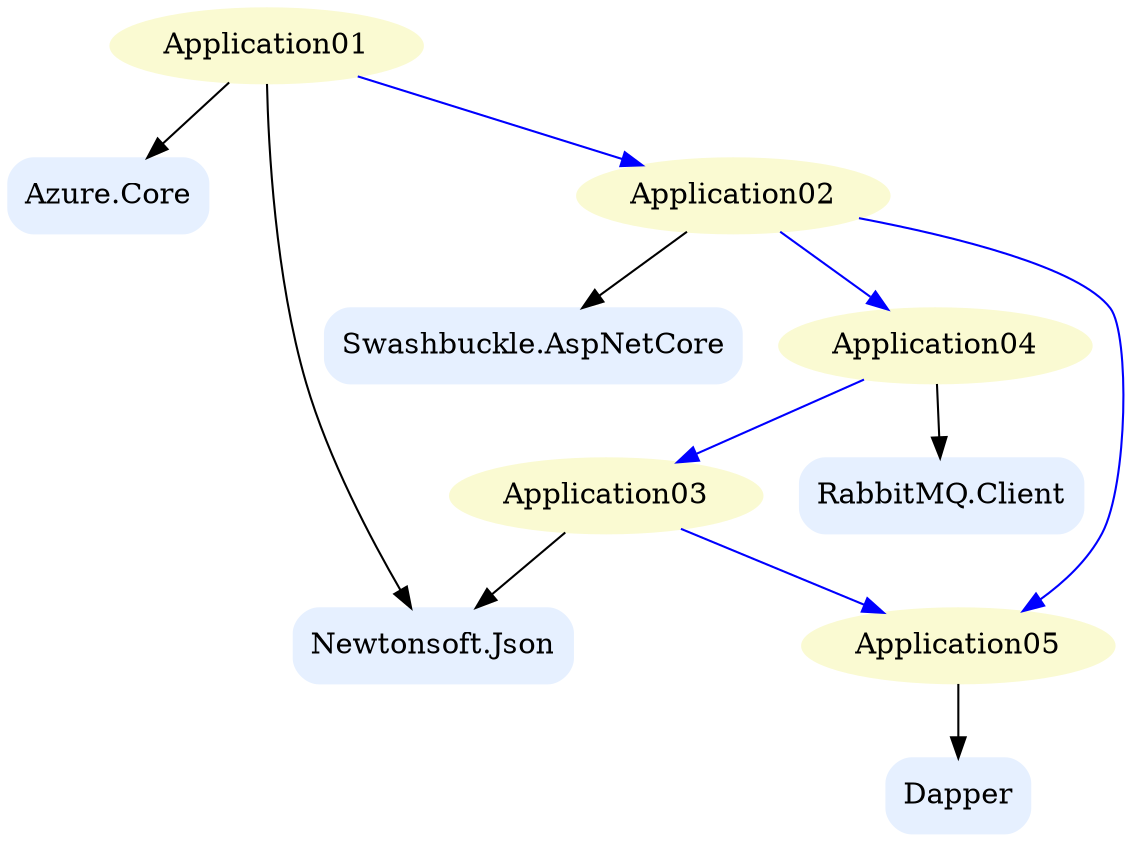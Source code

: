 digraph Dependencies {
  node[shape=ellipse style="rounded,filled" color="lightgoldenrodyellow" ]
  "Application01" -> "Azure.Core" [color=black];
  "Azure.Core" [shape=box, color="#e6f0ff"];
  "Application01" -> "Newtonsoft.Json" [color=black];
  "Newtonsoft.Json" [shape=box, color="#e6f0ff"];
  "Application01" -> "Application02" [color=blue];
  "Application02" [shape=ellipse, color="lightgoldenrodyellow"];
  "Application02" -> "Swashbuckle.AspNetCore" [color=black];
  "Swashbuckle.AspNetCore" [shape=box, color="#e6f0ff"];
  "Application02" -> "Application04" [color=blue];
  "Application04" [shape=ellipse, color="lightgoldenrodyellow"];
  "Application02" -> "Application05" [color=blue];
  "Application05" [shape=ellipse, color="lightgoldenrodyellow"];
  "Application03" -> "Newtonsoft.Json" [color=black];
  "Newtonsoft.Json" [shape=box, color="#e6f0ff"];
  "Application03" -> "Application05" [color=blue];
  "Application05" [shape=ellipse, color="lightgoldenrodyellow"];
  "Application04" -> "RabbitMQ.Client" [color=black];
  "RabbitMQ.Client" [shape=box, color="#e6f0ff"];
  "Application04" -> "Application03" [color=blue];
  "Application03" [shape=ellipse, color="lightgoldenrodyellow"];
  "Application05" -> "Dapper" [color=black];
  "Dapper" [shape=box, color="#e6f0ff"];
}
